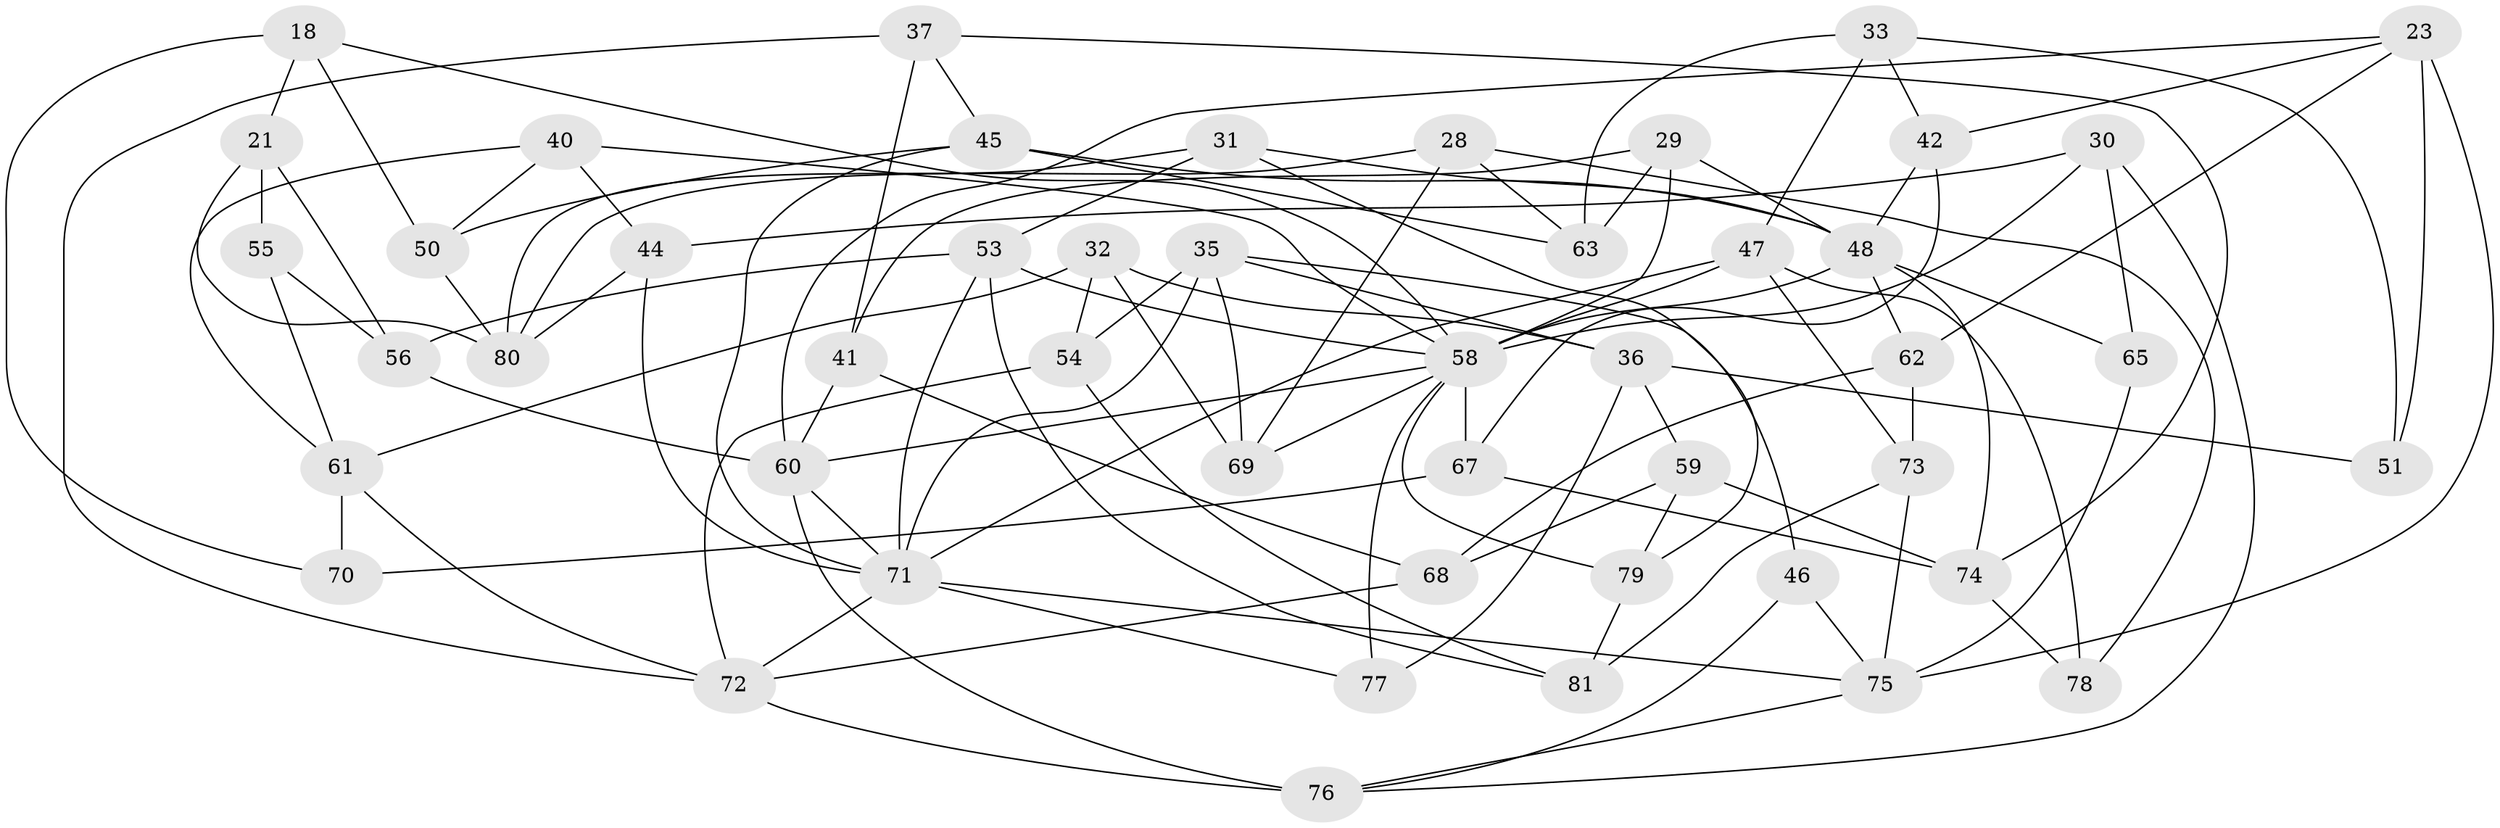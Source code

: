// original degree distribution, {4: 1.0}
// Generated by graph-tools (version 1.1) at 2025/00/03/04/25 22:00:55]
// undirected, 48 vertices, 109 edges
graph export_dot {
graph [start="1"]
  node [color=gray90,style=filled];
  18;
  21 [super="+13"];
  23 [super="+9"];
  28;
  29;
  30;
  31;
  32;
  33 [super="+26"];
  35 [super="+4"];
  36 [super="+19"];
  37;
  40;
  41;
  42;
  44;
  45 [super="+20"];
  46;
  47 [super="+14"];
  48 [super="+1+12+43"];
  50;
  51;
  53 [super="+15"];
  54;
  55;
  56 [super="+49"];
  58 [super="+16+34"];
  59;
  60 [super="+25"];
  61 [super="+52"];
  62;
  63;
  65 [super="+39"];
  67;
  68;
  69;
  70;
  71 [super="+64"];
  72 [super="+8"];
  73;
  74 [super="+24"];
  75 [super="+7+57"];
  76 [super="+17+66"];
  77;
  78;
  79;
  80 [super="+38"];
  81;
  18 -- 50;
  18 -- 70;
  18 -- 21;
  18 -- 58;
  21 -- 80 [weight=2];
  21 -- 55 [weight=2];
  21 -- 56;
  23 -- 62;
  23 -- 51;
  23 -- 42;
  23 -- 60;
  23 -- 75 [weight=2];
  28 -- 63;
  28 -- 69;
  28 -- 78;
  28 -- 80;
  29 -- 41;
  29 -- 63;
  29 -- 48;
  29 -- 58;
  30 -- 44;
  30 -- 65;
  30 -- 76;
  30 -- 58;
  31 -- 79;
  31 -- 80;
  31 -- 48;
  31 -- 53;
  32 -- 69;
  32 -- 54;
  32 -- 36;
  32 -- 61;
  33 -- 63;
  33 -- 51 [weight=2];
  33 -- 47 [weight=2];
  33 -- 42;
  35 -- 54;
  35 -- 71;
  35 -- 46 [weight=2];
  35 -- 36;
  35 -- 69;
  36 -- 51;
  36 -- 77 [weight=2];
  36 -- 59;
  37 -- 74;
  37 -- 41;
  37 -- 45;
  37 -- 72;
  40 -- 44;
  40 -- 50;
  40 -- 61;
  40 -- 58;
  41 -- 68;
  41 -- 60;
  42 -- 67;
  42 -- 48;
  44 -- 80;
  44 -- 71;
  45 -- 50;
  45 -- 63;
  45 -- 48;
  45 -- 71 [weight=2];
  46 -- 75;
  46 -- 76;
  47 -- 71;
  47 -- 73;
  47 -- 78;
  47 -- 58;
  48 -- 65 [weight=3];
  48 -- 58;
  48 -- 62;
  48 -- 74;
  50 -- 80;
  53 -- 56 [weight=2];
  53 -- 58;
  53 -- 71;
  53 -- 81;
  54 -- 72;
  54 -- 81;
  55 -- 61;
  55 -- 56;
  56 -- 60 [weight=2];
  58 -- 79;
  58 -- 67;
  58 -- 69;
  58 -- 77;
  58 -- 60;
  59 -- 79;
  59 -- 68;
  59 -- 74;
  60 -- 76;
  60 -- 71 [weight=2];
  61 -- 70 [weight=2];
  61 -- 72;
  62 -- 68;
  62 -- 73;
  65 -- 75 [weight=2];
  67 -- 70;
  67 -- 74;
  68 -- 72;
  71 -- 75 [weight=2];
  71 -- 72;
  71 -- 77;
  72 -- 76 [weight=3];
  73 -- 75;
  73 -- 81;
  74 -- 78 [weight=2];
  75 -- 76 [weight=2];
  79 -- 81;
}
